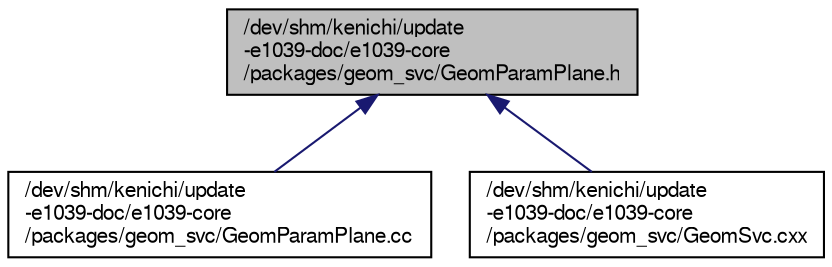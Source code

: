 digraph "/dev/shm/kenichi/update-e1039-doc/e1039-core/packages/geom_svc/GeomParamPlane.h"
{
  bgcolor="transparent";
  edge [fontname="FreeSans",fontsize="10",labelfontname="FreeSans",labelfontsize="10"];
  node [fontname="FreeSans",fontsize="10",shape=record];
  Node1 [label="/dev/shm/kenichi/update\l-e1039-doc/e1039-core\l/packages/geom_svc/GeomParamPlane.h",height=0.2,width=0.4,color="black", fillcolor="grey75", style="filled" fontcolor="black"];
  Node1 -> Node2 [dir="back",color="midnightblue",fontsize="10",style="solid",fontname="FreeSans"];
  Node2 [label="/dev/shm/kenichi/update\l-e1039-doc/e1039-core\l/packages/geom_svc/GeomParamPlane.cc",height=0.2,width=0.4,color="black",URL="$d0/d87/GeomParamPlane_8cc.html"];
  Node1 -> Node3 [dir="back",color="midnightblue",fontsize="10",style="solid",fontname="FreeSans"];
  Node3 [label="/dev/shm/kenichi/update\l-e1039-doc/e1039-core\l/packages/geom_svc/GeomSvc.cxx",height=0.2,width=0.4,color="black",URL="$d1/d34/GeomSvc_8cxx.html"];
}

